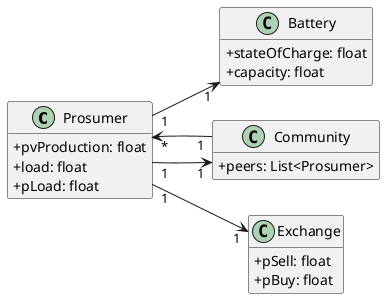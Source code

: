 @startuml
hide methods
left to right direction
skinparam classAttributeIconSize 0



class Prosumer {
  +pvProduction: float
  +load: float
  +pLoad: float
}

class Battery {
  +stateOfCharge: float
  +capacity: float
}

class Community {
  +peers: List<Prosumer>
}

class Exchange {
  +pSell: float
  +pBuy: float
}

Prosumer "1" --> "1" Battery
Prosumer "1" --> "1" Exchange
Prosumer "1" --> "1" Community
Community "1" --> "*" Prosumer
@enduml
